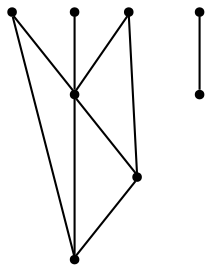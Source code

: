 graph {
  node [shape=point,comment="{\"directed\":false,\"doi\":\"10.1007/978-3-031-49275-4_6\",\"figure\":\"1 (3)\"}"]

  v0 [pos="1467.521228182331,1114.6432285441429"]
  v1 [pos="1389.5005288500406,880.6087983118307"]
  v2 [pos="1441.74222929393,1032.939599165151"]
  v3 [pos="1545.5462515270249,958.6160782718016"]
  v4 [pos="1311.508953013056,1036.6275550159057"]
  v5 [pos="1545.5336610203208,802.5973215677266"]
  v6 [pos="1418.0050544978092,928.5991520487635"]
  v7 [pos="1380.5032764531288,973.605846617637"]

  v0 -- v1 [id="-1",pos="1467.521228182331,1114.6432285441429 1643.040903779298,1003.6227092530368 1673.0457345542309,853.6007119616502 1618.66199467177,772.963828804119 1564.278381966144,692.3269456465878 1425.50632577996,681.0752402105502 1389.5005288500406,880.6087983118307"]
  v4 -- v1 [id="-2",pos="1311.508953013056,1036.6275550159057 1389.5005288500406,880.6087983118307 1389.5005288500406,880.6087983118307 1389.5005288500406,880.6087983118307"]
  v1 -- v3 [id="-3",pos="1389.5005288500406,880.6087983118307 1545.5462515270249,958.6160782718016 1545.5462515270249,958.6160782718016 1545.5462515270249,958.6160782718016"]
  v6 -- v7 [id="-4",pos="1418.0050544978092,928.5991520487635 1380.5032764531288,973.605846617637 1380.5032764531288,973.605846617637 1380.5032764531288,973.605846617637"]
  v5 -- v1 [id="-5",pos="1545.5336610203208,802.5973215677266 1389.5005288500406,880.6087983118307 1389.5005288500406,880.6087983118307 1389.5005288500406,880.6087983118307"]
  v5 -- v3 [id="-6",pos="1545.5336610203208,802.5973215677266 1545.5462515270249,958.6160782718016 1545.5462515270249,958.6160782718016 1545.5462515270249,958.6160782718016"]
  v3 -- v4 [id="-7",pos="1545.5462515270249,958.6160782718016 1311.508953013056,1036.6275550159057 1311.508953013056,1036.6275550159057 1311.508953013056,1036.6275550159057"]
  v4 -- v0 [id="-8",pos="1311.508953013056,1036.6275550159057 1467.521228182331,1114.6432285441429 1467.521228182331,1114.6432285441429 1467.521228182331,1114.6432285441429"]
  v2 -- v1 [id="-9",pos="1441.74222929393,1032.939599165151 1620.5373442865164,1003.6227728406751 1624.2880435160096,861.1018913107675 1584.9067190210149,793.5919130450957 1545.5253945260201,726.0819347794238 1463.0123006602082,733.583114128541 1389.5005288500406,880.6087983118307"]
}